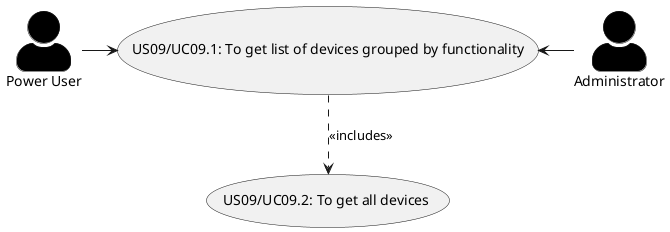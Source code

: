 @startuml
'https://plantuml.com/use-case-diagram
'left to right direction
skinparam actorStyle awesome
skinparam ActorBackgroundColor black

:Administrator: as Admin
:Power User: as Power_User

(US09/UC09.1: To get list of devices grouped by functionality) as (Use9.1)
(US09/UC09.2: To get all devices) as (Use9.2)

Admin -left-> (Use9.1)

Power_User -right-> (Use9.1)

(Use9.1) ..> (Use9.2): <<includes>>

@enduml
